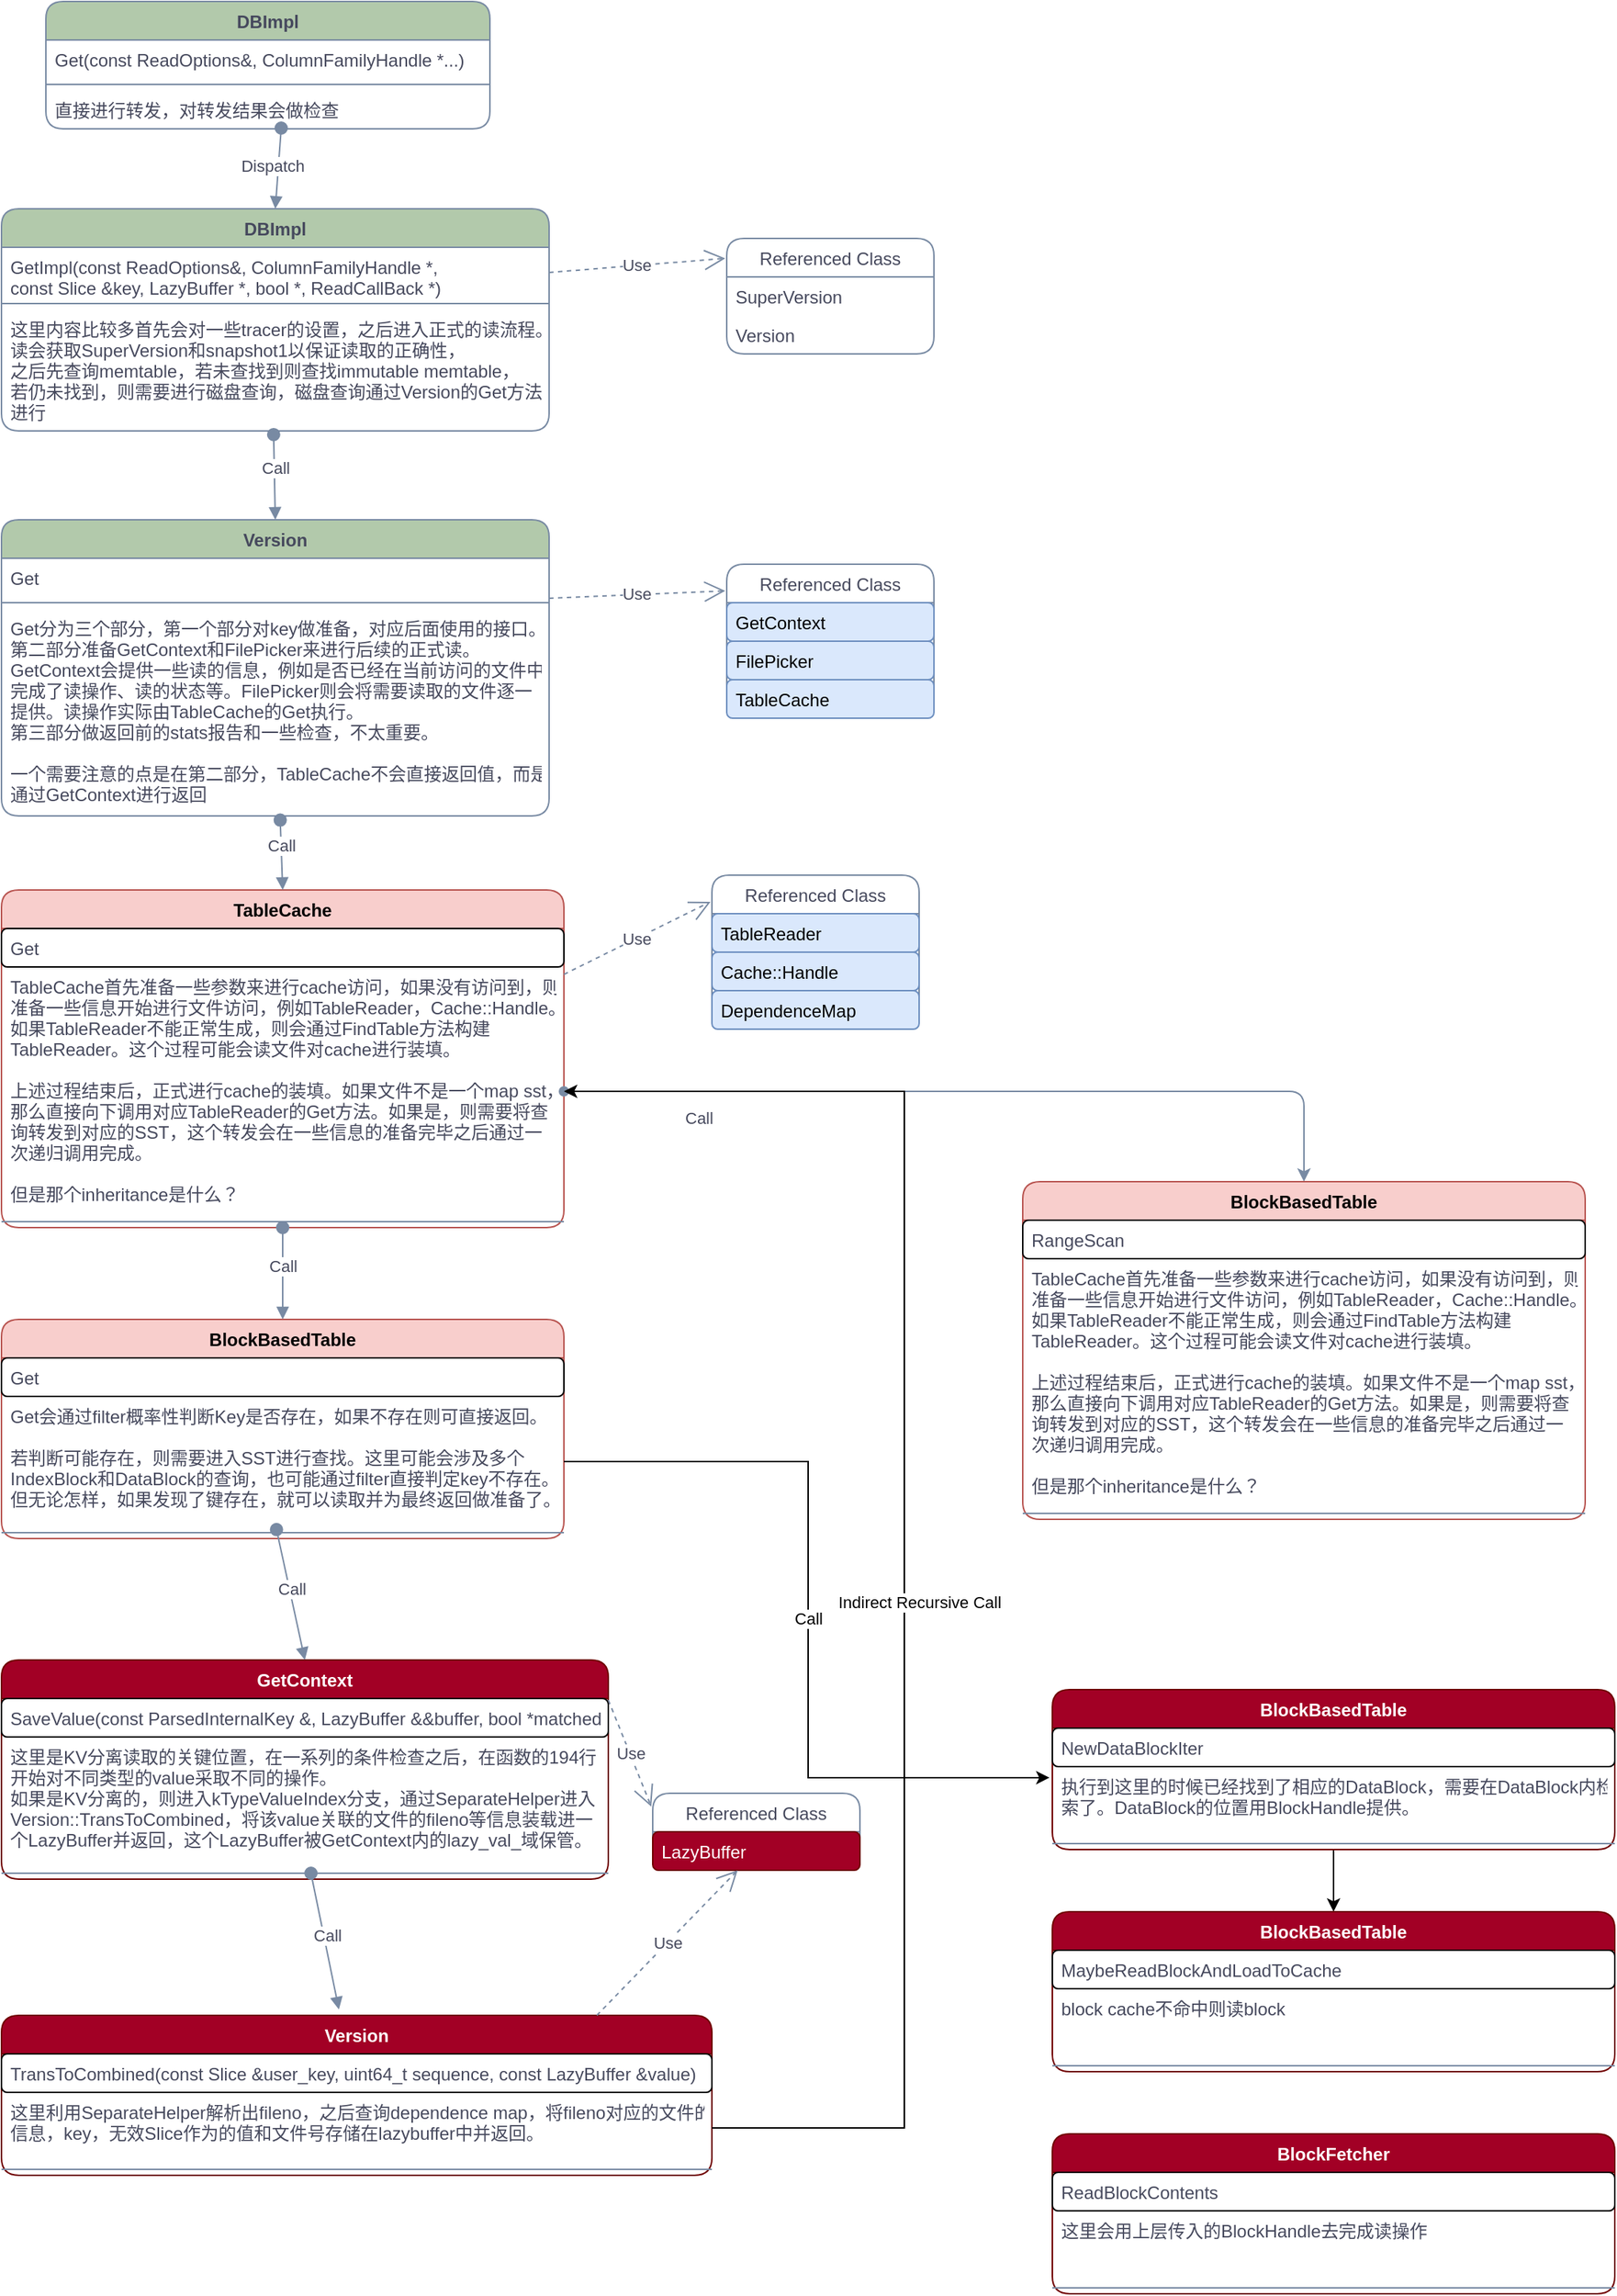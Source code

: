 <mxfile version="20.2.4" type="github" pages="2">
  <diagram id="C5RBs43oDa-KdzZeNtuy" name="Page-1">
    <mxGraphModel dx="1577" dy="1023" grid="1" gridSize="10" guides="1" tooltips="1" connect="1" arrows="1" fold="1" page="1" pageScale="1" pageWidth="1169" pageHeight="1654" math="0" shadow="0">
      <root>
        <mxCell id="WIyWlLk6GJQsqaUBKTNV-0" />
        <mxCell id="WIyWlLk6GJQsqaUBKTNV-1" parent="WIyWlLk6GJQsqaUBKTNV-0" />
        <mxCell id="Qbf2WHQw0iOhFHIbaigR-1" value="DBImpl" style="swimlane;fontStyle=1;align=center;verticalAlign=top;childLayout=stackLayout;horizontal=1;startSize=26;horizontalStack=0;resizeParent=1;resizeParentMax=0;resizeLast=0;collapsible=1;marginBottom=0;fillColor=#B2C9AB;strokeColor=#788AA3;fontColor=#46495D;rounded=1;" parent="WIyWlLk6GJQsqaUBKTNV-1" vertex="1">
          <mxGeometry x="50" y="30" width="300" height="86" as="geometry" />
        </mxCell>
        <mxCell id="Qbf2WHQw0iOhFHIbaigR-2" value="Get(const ReadOptions&amp;, ColumnFamilyHandle *...)" style="text;strokeColor=none;fillColor=none;align=left;verticalAlign=top;spacingLeft=4;spacingRight=4;overflow=hidden;rotatable=0;points=[[0,0.5],[1,0.5]];portConstraint=eastwest;fontColor=#46495D;rounded=1;" parent="Qbf2WHQw0iOhFHIbaigR-1" vertex="1">
          <mxGeometry y="26" width="300" height="26" as="geometry" />
        </mxCell>
        <mxCell id="Qbf2WHQw0iOhFHIbaigR-3" value="" style="line;strokeWidth=1;fillColor=none;align=left;verticalAlign=middle;spacingTop=-1;spacingLeft=3;spacingRight=3;rotatable=0;labelPosition=right;points=[];portConstraint=eastwest;strokeColor=#788AA3;fontColor=#46495D;rounded=1;" parent="Qbf2WHQw0iOhFHIbaigR-1" vertex="1">
          <mxGeometry y="52" width="300" height="8" as="geometry" />
        </mxCell>
        <mxCell id="Qbf2WHQw0iOhFHIbaigR-4" value="直接进行转发，对转发结果会做检查" style="text;strokeColor=none;fillColor=none;align=left;verticalAlign=top;spacingLeft=4;spacingRight=4;overflow=hidden;rotatable=0;points=[[0,0.5],[1,0.5]];portConstraint=eastwest;fontColor=#46495D;rounded=1;" parent="Qbf2WHQw0iOhFHIbaigR-1" vertex="1">
          <mxGeometry y="60" width="300" height="26" as="geometry" />
        </mxCell>
        <mxCell id="Qbf2WHQw0iOhFHIbaigR-5" value="DBImpl" style="swimlane;fontStyle=1;align=center;verticalAlign=top;childLayout=stackLayout;horizontal=1;startSize=26;horizontalStack=0;resizeParent=1;resizeParentMax=0;resizeLast=0;collapsible=1;marginBottom=0;fillColor=#B2C9AB;strokeColor=#788AA3;fontColor=#46495D;rounded=1;" parent="WIyWlLk6GJQsqaUBKTNV-1" vertex="1">
          <mxGeometry x="20" y="170" width="370" height="150" as="geometry" />
        </mxCell>
        <mxCell id="Qbf2WHQw0iOhFHIbaigR-6" value="GetImpl(const ReadOptions&amp;, ColumnFamilyHandle *, &#xa;const Slice &amp;key, LazyBuffer *, bool *, ReadCallBack *) " style="text;strokeColor=none;fillColor=none;align=left;verticalAlign=top;spacingLeft=4;spacingRight=4;overflow=hidden;rotatable=0;points=[[0,0.5],[1,0.5]];portConstraint=eastwest;fontColor=#46495D;rounded=1;" parent="Qbf2WHQw0iOhFHIbaigR-5" vertex="1">
          <mxGeometry y="26" width="370" height="34" as="geometry" />
        </mxCell>
        <mxCell id="Qbf2WHQw0iOhFHIbaigR-7" value="" style="line;strokeWidth=1;fillColor=none;align=left;verticalAlign=middle;spacingTop=-1;spacingLeft=3;spacingRight=3;rotatable=0;labelPosition=right;points=[];portConstraint=eastwest;strokeColor=#788AA3;fontColor=#46495D;rounded=1;" parent="Qbf2WHQw0iOhFHIbaigR-5" vertex="1">
          <mxGeometry y="60" width="370" height="8" as="geometry" />
        </mxCell>
        <mxCell id="Qbf2WHQw0iOhFHIbaigR-8" value="这里内容比较多首先会对一些tracer的设置，之后进入正式的读流程。&#xa;读会获取SuperVersion和snapshot1以保证读取的正确性，&#xa;之后先查询memtable，若未查找到则查找immutable memtable，&#xa;若仍未找到，则需要进行磁盘查询，磁盘查询通过Version的Get方法&#xa;进行" style="text;strokeColor=none;fillColor=none;align=left;verticalAlign=top;spacingLeft=4;spacingRight=4;overflow=hidden;rotatable=0;points=[[0,0.5],[1,0.5]];portConstraint=eastwest;fontColor=#46495D;rounded=1;" parent="Qbf2WHQw0iOhFHIbaigR-5" vertex="1">
          <mxGeometry y="68" width="370" height="82" as="geometry" />
        </mxCell>
        <mxCell id="Qbf2WHQw0iOhFHIbaigR-10" value="Dispatch" style="html=1;verticalAlign=bottom;startArrow=oval;startFill=1;endArrow=block;startSize=8;rounded=1;exitX=0.53;exitY=0.981;exitDx=0;exitDy=0;entryX=0.5;entryY=0;entryDx=0;entryDy=0;exitPerimeter=0;strokeColor=#788AA3;fontColor=#46495D;" parent="WIyWlLk6GJQsqaUBKTNV-1" source="Qbf2WHQw0iOhFHIbaigR-4" target="Qbf2WHQw0iOhFHIbaigR-5" edge="1">
          <mxGeometry x="0.255" y="-3" width="60" relative="1" as="geometry">
            <mxPoint x="360" y="320" as="sourcePoint" />
            <mxPoint x="420" y="320" as="targetPoint" />
            <mxPoint as="offset" />
          </mxGeometry>
        </mxCell>
        <mxCell id="Qbf2WHQw0iOhFHIbaigR-13" value="Version" style="swimlane;fontStyle=1;align=center;verticalAlign=top;childLayout=stackLayout;horizontal=1;startSize=26;horizontalStack=0;resizeParent=1;resizeParentMax=0;resizeLast=0;collapsible=1;marginBottom=0;fillColor=#B2C9AB;strokeColor=#788AA3;fontColor=#46495D;rounded=1;" parent="WIyWlLk6GJQsqaUBKTNV-1" vertex="1">
          <mxGeometry x="20" y="380" width="370" height="200" as="geometry" />
        </mxCell>
        <mxCell id="Qbf2WHQw0iOhFHIbaigR-14" value="Get" style="text;strokeColor=none;fillColor=none;align=left;verticalAlign=top;spacingLeft=4;spacingRight=4;overflow=hidden;rotatable=0;points=[[0,0.5],[1,0.5]];portConstraint=eastwest;fontColor=#46495D;rounded=1;" parent="Qbf2WHQw0iOhFHIbaigR-13" vertex="1">
          <mxGeometry y="26" width="370" height="26" as="geometry" />
        </mxCell>
        <mxCell id="Qbf2WHQw0iOhFHIbaigR-15" value="" style="line;strokeWidth=1;fillColor=none;align=left;verticalAlign=middle;spacingTop=-1;spacingLeft=3;spacingRight=3;rotatable=0;labelPosition=right;points=[];portConstraint=eastwest;strokeColor=#788AA3;fontColor=#46495D;rounded=1;" parent="Qbf2WHQw0iOhFHIbaigR-13" vertex="1">
          <mxGeometry y="52" width="370" height="8" as="geometry" />
        </mxCell>
        <mxCell id="Qbf2WHQw0iOhFHIbaigR-16" value="Get分为三个部分，第一个部分对key做准备，对应后面使用的接口。&#xa;第二部分准备GetContext和FilePicker来进行后续的正式读。&#xa;GetContext会提供一些读的信息，例如是否已经在当前访问的文件中&#xa;完成了读操作、读的状态等。FilePicker则会将需要读取的文件逐一&#xa;提供。读操作实际由TableCache的Get执行。&#xa;第三部分做返回前的stats报告和一些检查，不太重要。&#xa;&#xa;一个需要注意的点是在第二部分，TableCache不会直接返回值，而是&#xa;通过GetContext进行返回&#xa;" style="text;strokeColor=none;fillColor=none;align=left;verticalAlign=top;spacingLeft=4;spacingRight=4;overflow=hidden;rotatable=0;points=[[0,0.5],[1,0.5]];portConstraint=eastwest;fontColor=#46495D;rounded=1;" parent="Qbf2WHQw0iOhFHIbaigR-13" vertex="1">
          <mxGeometry y="60" width="370" height="140" as="geometry" />
        </mxCell>
        <mxCell id="Qbf2WHQw0iOhFHIbaigR-17" value="Referenced Class" style="swimlane;fontStyle=0;childLayout=stackLayout;horizontal=1;startSize=26;fillColor=none;horizontalStack=0;resizeParent=1;resizeParentMax=0;resizeLast=0;collapsible=1;marginBottom=0;strokeColor=#788AA3;fontColor=#46495D;rounded=1;" parent="WIyWlLk6GJQsqaUBKTNV-1" vertex="1">
          <mxGeometry x="510" y="190" width="140" height="78" as="geometry" />
        </mxCell>
        <mxCell id="Qbf2WHQw0iOhFHIbaigR-18" value="SuperVersion" style="text;strokeColor=none;fillColor=none;align=left;verticalAlign=top;spacingLeft=4;spacingRight=4;overflow=hidden;rotatable=0;points=[[0,0.5],[1,0.5]];portConstraint=eastwest;fontColor=#46495D;rounded=1;" parent="Qbf2WHQw0iOhFHIbaigR-17" vertex="1">
          <mxGeometry y="26" width="140" height="26" as="geometry" />
        </mxCell>
        <mxCell id="Qbf2WHQw0iOhFHIbaigR-19" value="Version" style="text;strokeColor=none;fillColor=none;align=left;verticalAlign=top;spacingLeft=4;spacingRight=4;overflow=hidden;rotatable=0;points=[[0,0.5],[1,0.5]];portConstraint=eastwest;fontColor=#46495D;rounded=1;" parent="Qbf2WHQw0iOhFHIbaigR-17" vertex="1">
          <mxGeometry y="52" width="140" height="26" as="geometry" />
        </mxCell>
        <mxCell id="Qbf2WHQw0iOhFHIbaigR-21" value="Use" style="endArrow=open;endSize=12;dashed=1;html=1;rounded=1;exitX=1;exitY=0.5;exitDx=0;exitDy=0;entryX=-0.007;entryY=0.173;entryDx=0;entryDy=0;entryPerimeter=0;strokeColor=#788AA3;fontColor=#46495D;" parent="WIyWlLk6GJQsqaUBKTNV-1" source="Qbf2WHQw0iOhFHIbaigR-6" target="Qbf2WHQw0iOhFHIbaigR-17" edge="1">
          <mxGeometry width="160" relative="1" as="geometry">
            <mxPoint x="310" y="320" as="sourcePoint" />
            <mxPoint x="470" y="320" as="targetPoint" />
          </mxGeometry>
        </mxCell>
        <mxCell id="Qbf2WHQw0iOhFHIbaigR-23" value="Call" style="html=1;verticalAlign=bottom;startArrow=oval;startFill=1;endArrow=block;startSize=8;rounded=1;exitX=0.497;exitY=1.03;exitDx=0;exitDy=0;exitPerimeter=0;entryX=0.5;entryY=0;entryDx=0;entryDy=0;strokeColor=#788AA3;fontColor=#46495D;" parent="WIyWlLk6GJQsqaUBKTNV-1" source="Qbf2WHQw0iOhFHIbaigR-8" target="Qbf2WHQw0iOhFHIbaigR-13" edge="1">
          <mxGeometry x="0.112" width="60" relative="1" as="geometry">
            <mxPoint x="360" y="320" as="sourcePoint" />
            <mxPoint x="420" y="320" as="targetPoint" />
            <mxPoint as="offset" />
          </mxGeometry>
        </mxCell>
        <mxCell id="Qbf2WHQw0iOhFHIbaigR-24" value="Referenced Class" style="swimlane;fontStyle=0;childLayout=stackLayout;horizontal=1;startSize=26;fillColor=none;horizontalStack=0;resizeParent=1;resizeParentMax=0;resizeLast=0;collapsible=1;marginBottom=0;strokeColor=#788AA3;fontColor=#46495D;rounded=1;" parent="WIyWlLk6GJQsqaUBKTNV-1" vertex="1">
          <mxGeometry x="510" y="410" width="140" height="104" as="geometry">
            <mxRectangle x="510" y="410" width="140" height="30" as="alternateBounds" />
          </mxGeometry>
        </mxCell>
        <mxCell id="Qbf2WHQw0iOhFHIbaigR-25" value="GetContext" style="text;strokeColor=#6c8ebf;fillColor=#dae8fc;align=left;verticalAlign=top;spacingLeft=4;spacingRight=4;overflow=hidden;rotatable=0;points=[[0,0.5],[1,0.5]];portConstraint=eastwest;rounded=1;labelBackgroundColor=none;" parent="Qbf2WHQw0iOhFHIbaigR-24" vertex="1">
          <mxGeometry y="26" width="140" height="26" as="geometry" />
        </mxCell>
        <mxCell id="Qbf2WHQw0iOhFHIbaigR-26" value="FilePicker&#xa;" style="text;strokeColor=#6c8ebf;fillColor=#dae8fc;align=left;verticalAlign=top;spacingLeft=4;spacingRight=4;overflow=hidden;rotatable=0;points=[[0,0.5],[1,0.5]];portConstraint=eastwest;rounded=1;" parent="Qbf2WHQw0iOhFHIbaigR-24" vertex="1">
          <mxGeometry y="52" width="140" height="26" as="geometry" />
        </mxCell>
        <mxCell id="Qbf2WHQw0iOhFHIbaigR-30" value="TableCache" style="text;strokeColor=#6c8ebf;fillColor=#dae8fc;align=left;verticalAlign=top;spacingLeft=4;spacingRight=4;overflow=hidden;rotatable=0;points=[[0,0.5],[1,0.5]];portConstraint=eastwest;rounded=1;" parent="Qbf2WHQw0iOhFHIbaigR-24" vertex="1">
          <mxGeometry y="78" width="140" height="26" as="geometry" />
        </mxCell>
        <mxCell id="Qbf2WHQw0iOhFHIbaigR-27" value="Use" style="endArrow=open;endSize=12;dashed=1;html=1;rounded=1;exitX=1;exitY=0.5;exitDx=0;exitDy=0;entryX=-0.007;entryY=0.173;entryDx=0;entryDy=0;entryPerimeter=0;strokeColor=#788AA3;fontColor=#46495D;" parent="WIyWlLk6GJQsqaUBKTNV-1" target="Qbf2WHQw0iOhFHIbaigR-24" edge="1">
          <mxGeometry width="160" relative="1" as="geometry">
            <mxPoint x="390" y="433" as="sourcePoint" />
            <mxPoint x="470" y="540" as="targetPoint" />
          </mxGeometry>
        </mxCell>
        <mxCell id="Qbf2WHQw0iOhFHIbaigR-31" value="TableCache" style="swimlane;fontStyle=1;align=center;verticalAlign=top;childLayout=stackLayout;horizontal=1;startSize=26;horizontalStack=0;resizeParent=1;resizeParentMax=0;resizeLast=0;collapsible=1;marginBottom=0;fillColor=#f8cecc;strokeColor=#b85450;rounded=1;" parent="WIyWlLk6GJQsqaUBKTNV-1" vertex="1">
          <mxGeometry x="20" y="630" width="380" height="228" as="geometry" />
        </mxCell>
        <mxCell id="Qbf2WHQw0iOhFHIbaigR-32" value="Get" style="text;strokeColor=default;fillColor=none;align=left;verticalAlign=top;spacingLeft=4;spacingRight=4;overflow=hidden;rotatable=0;points=[[0,0.5],[1,0.5]];portConstraint=eastwest;fontColor=#46495D;rounded=1;" parent="Qbf2WHQw0iOhFHIbaigR-31" vertex="1">
          <mxGeometry y="26" width="380" height="26" as="geometry" />
        </mxCell>
        <mxCell id="Qbf2WHQw0iOhFHIbaigR-43" value="TableCache首先准备一些参数来进行cache访问，如果没有访问到，则&#xa;准备一些信息开始进行文件访问，例如TableReader，Cache::Handle。&#xa;如果TableReader不能正常生成，则会通过FindTable方法构建&#xa;TableReader。这个过程可能会读文件对cache进行装填。&#xa;&#xa;上述过程结束后，正式进行cache的装填。如果文件不是一个map sst，&#xa;那么直接向下调用对应TableReader的Get方法。如果是，则需要将查&#xa;询转发到对应的SST，这个转发会在一些信息的准备完毕之后通过一&#xa;次递归调用完成。&#xa;&#xa;但是那个inheritance是什么？" style="text;strokeColor=none;fillColor=none;align=left;verticalAlign=top;spacingLeft=4;spacingRight=4;overflow=hidden;rotatable=0;points=[[0,0.5],[1,0.5]];portConstraint=eastwest;fontColor=#46495D;rounded=1;" parent="Qbf2WHQw0iOhFHIbaigR-31" vertex="1">
          <mxGeometry y="52" width="380" height="168" as="geometry" />
        </mxCell>
        <mxCell id="Qbf2WHQw0iOhFHIbaigR-33" value="" style="line;strokeWidth=1;fillColor=none;align=left;verticalAlign=middle;spacingTop=-1;spacingLeft=3;spacingRight=3;rotatable=0;labelPosition=right;points=[];portConstraint=eastwest;strokeColor=#788AA3;fontColor=#46495D;rounded=1;" parent="Qbf2WHQw0iOhFHIbaigR-31" vertex="1">
          <mxGeometry y="220" width="380" height="8" as="geometry" />
        </mxCell>
        <mxCell id="Qbf2WHQw0iOhFHIbaigR-35" value="Call" style="html=1;verticalAlign=bottom;startArrow=oval;startFill=1;endArrow=block;startSize=8;rounded=1;exitX=0.509;exitY=1.02;exitDx=0;exitDy=0;exitPerimeter=0;entryX=0.5;entryY=0;entryDx=0;entryDy=0;strokeColor=#788AA3;fontColor=#46495D;" parent="WIyWlLk6GJQsqaUBKTNV-1" source="Qbf2WHQw0iOhFHIbaigR-16" target="Qbf2WHQw0iOhFHIbaigR-31" edge="1">
          <mxGeometry x="0.112" width="60" relative="1" as="geometry">
            <mxPoint x="213.89" y="332.46" as="sourcePoint" />
            <mxPoint x="215" y="400" as="targetPoint" />
            <mxPoint as="offset" />
          </mxGeometry>
        </mxCell>
        <mxCell id="Qbf2WHQw0iOhFHIbaigR-37" value="Referenced Class" style="swimlane;fontStyle=0;childLayout=stackLayout;horizontal=1;startSize=26;fillColor=none;horizontalStack=0;resizeParent=1;resizeParentMax=0;resizeLast=0;collapsible=1;marginBottom=0;strokeColor=#788AA3;fontColor=#46495D;rounded=1;" parent="WIyWlLk6GJQsqaUBKTNV-1" vertex="1">
          <mxGeometry x="500" y="620" width="140" height="104" as="geometry">
            <mxRectangle x="510" y="410" width="140" height="30" as="alternateBounds" />
          </mxGeometry>
        </mxCell>
        <mxCell id="Qbf2WHQw0iOhFHIbaigR-38" value="TableReader" style="text;strokeColor=#6c8ebf;fillColor=#dae8fc;align=left;verticalAlign=top;spacingLeft=4;spacingRight=4;overflow=hidden;rotatable=0;points=[[0,0.5],[1,0.5]];portConstraint=eastwest;rounded=1;labelBackgroundColor=none;" parent="Qbf2WHQw0iOhFHIbaigR-37" vertex="1">
          <mxGeometry y="26" width="140" height="26" as="geometry" />
        </mxCell>
        <mxCell id="Qbf2WHQw0iOhFHIbaigR-39" value="Cache::Handle" style="text;strokeColor=#6c8ebf;fillColor=#dae8fc;align=left;verticalAlign=top;spacingLeft=4;spacingRight=4;overflow=hidden;rotatable=0;points=[[0,0.5],[1,0.5]];portConstraint=eastwest;rounded=1;" parent="Qbf2WHQw0iOhFHIbaigR-37" vertex="1">
          <mxGeometry y="52" width="140" height="26" as="geometry" />
        </mxCell>
        <mxCell id="Qbf2WHQw0iOhFHIbaigR-40" value="DependenceMap" style="text;strokeColor=#6c8ebf;fillColor=#dae8fc;align=left;verticalAlign=top;spacingLeft=4;spacingRight=4;overflow=hidden;rotatable=0;points=[[0,0.5],[1,0.5]];portConstraint=eastwest;rounded=1;" parent="Qbf2WHQw0iOhFHIbaigR-37" vertex="1">
          <mxGeometry y="78" width="140" height="26" as="geometry" />
        </mxCell>
        <mxCell id="Qbf2WHQw0iOhFHIbaigR-41" value="Use" style="endArrow=open;endSize=12;dashed=1;html=1;rounded=1;exitX=1;exitY=0.25;exitDx=0;exitDy=0;entryX=-0.007;entryY=0.173;entryDx=0;entryDy=0;entryPerimeter=0;strokeColor=#788AA3;fontColor=#46495D;" parent="WIyWlLk6GJQsqaUBKTNV-1" source="Qbf2WHQw0iOhFHIbaigR-31" target="Qbf2WHQw0iOhFHIbaigR-37" edge="1">
          <mxGeometry width="160" relative="1" as="geometry">
            <mxPoint x="380" y="643" as="sourcePoint" />
            <mxPoint x="460" y="750" as="targetPoint" />
          </mxGeometry>
        </mxCell>
        <mxCell id="Qbf2WHQw0iOhFHIbaigR-48" value="Call" style="html=1;verticalAlign=bottom;startArrow=oval;startFill=1;endArrow=block;startSize=8;rounded=1;entryX=0.5;entryY=0;entryDx=0;entryDy=0;strokeColor=#788AA3;fontColor=#46495D;exitX=0.5;exitY=1;exitDx=0;exitDy=0;" parent="WIyWlLk6GJQsqaUBKTNV-1" source="Qbf2WHQw0iOhFHIbaigR-31" edge="1">
          <mxGeometry x="0.112" width="60" relative="1" as="geometry">
            <mxPoint x="230" y="850" as="sourcePoint" />
            <mxPoint x="210" y="920" as="targetPoint" />
            <mxPoint as="offset" />
          </mxGeometry>
        </mxCell>
        <mxCell id="Qbf2WHQw0iOhFHIbaigR-56" style="edgeStyle=orthogonalEdgeStyle;rounded=1;orthogonalLoop=1;jettySize=auto;html=1;entryX=0.5;entryY=0;entryDx=0;entryDy=0;fontColor=#46495D;strokeColor=#788AA3;fillColor=#B2C9AB;startArrow=oval;startFill=1;" parent="WIyWlLk6GJQsqaUBKTNV-1" source="Qbf2WHQw0iOhFHIbaigR-43" target="Qbf2WHQw0iOhFHIbaigR-64" edge="1">
          <mxGeometry relative="1" as="geometry">
            <mxPoint x="620" y="920" as="targetPoint" />
          </mxGeometry>
        </mxCell>
        <mxCell id="Qbf2WHQw0iOhFHIbaigR-57" value="&lt;meta charset=&quot;utf-8&quot;&gt;&lt;span style=&quot;color: rgb(70, 73, 93); font-family: Helvetica; font-size: 11px; font-style: normal; font-variant-ligatures: normal; font-variant-caps: normal; font-weight: 400; letter-spacing: normal; orphans: 2; text-align: center; text-indent: 0px; text-transform: none; widows: 2; word-spacing: 0px; -webkit-text-stroke-width: 0px; background-color: rgb(255, 255, 255); text-decoration-thickness: initial; text-decoration-style: initial; text-decoration-color: initial; float: none; display: inline !important;&quot;&gt;Call&lt;/span&gt;" style="text;whiteSpace=wrap;html=1;fontColor=#46495D;" parent="WIyWlLk6GJQsqaUBKTNV-1" vertex="1">
          <mxGeometry x="480" y="770" width="30" height="40" as="geometry" />
        </mxCell>
        <mxCell id="Qbf2WHQw0iOhFHIbaigR-60" value="BlockBasedTable" style="swimlane;fontStyle=1;align=center;verticalAlign=top;childLayout=stackLayout;horizontal=1;startSize=26;horizontalStack=0;resizeParent=1;resizeParentMax=0;resizeLast=0;collapsible=1;marginBottom=0;fillColor=#f8cecc;strokeColor=#b85450;rounded=1;" parent="WIyWlLk6GJQsqaUBKTNV-1" vertex="1">
          <mxGeometry x="20" y="920" width="380" height="148" as="geometry" />
        </mxCell>
        <mxCell id="Qbf2WHQw0iOhFHIbaigR-61" value="Get" style="text;strokeColor=default;fillColor=none;align=left;verticalAlign=top;spacingLeft=4;spacingRight=4;overflow=hidden;rotatable=0;points=[[0,0.5],[1,0.5]];portConstraint=eastwest;fontColor=#46495D;rounded=1;" parent="Qbf2WHQw0iOhFHIbaigR-60" vertex="1">
          <mxGeometry y="26" width="380" height="26" as="geometry" />
        </mxCell>
        <mxCell id="Qbf2WHQw0iOhFHIbaigR-62" value="Get会通过filter概率性判断Key是否存在，如果不存在则可直接返回。&#xa;&#xa;若判断可能存在，则需要进入SST进行查找。这里可能会涉及多个&#xa;IndexBlock和DataBlock的查询，也可能通过filter直接判定key不存在。&#xa;但无论怎样，如果发现了键存在，就可以读取并为最终返回做准备了。" style="text;strokeColor=none;fillColor=none;align=left;verticalAlign=top;spacingLeft=4;spacingRight=4;overflow=hidden;rotatable=0;points=[[0,0.5],[1,0.5]];portConstraint=eastwest;fontColor=#46495D;rounded=1;" parent="Qbf2WHQw0iOhFHIbaigR-60" vertex="1">
          <mxGeometry y="52" width="380" height="88" as="geometry" />
        </mxCell>
        <mxCell id="Qbf2WHQw0iOhFHIbaigR-63" value="" style="line;strokeWidth=1;fillColor=none;align=left;verticalAlign=middle;spacingTop=-1;spacingLeft=3;spacingRight=3;rotatable=0;labelPosition=right;points=[];portConstraint=eastwest;strokeColor=#788AA3;fontColor=#46495D;rounded=1;" parent="Qbf2WHQw0iOhFHIbaigR-60" vertex="1">
          <mxGeometry y="140" width="380" height="8" as="geometry" />
        </mxCell>
        <mxCell id="Qbf2WHQw0iOhFHIbaigR-64" value="BlockBasedTable" style="swimlane;fontStyle=1;align=center;verticalAlign=top;childLayout=stackLayout;horizontal=1;startSize=26;horizontalStack=0;resizeParent=1;resizeParentMax=0;resizeLast=0;collapsible=1;marginBottom=0;fillColor=#f8cecc;strokeColor=#b85450;rounded=1;" parent="WIyWlLk6GJQsqaUBKTNV-1" vertex="1">
          <mxGeometry x="710" y="827" width="380" height="228" as="geometry" />
        </mxCell>
        <mxCell id="Qbf2WHQw0iOhFHIbaigR-65" value="RangeScan" style="text;strokeColor=default;fillColor=none;align=left;verticalAlign=top;spacingLeft=4;spacingRight=4;overflow=hidden;rotatable=0;points=[[0,0.5],[1,0.5]];portConstraint=eastwest;fontColor=#46495D;rounded=1;" parent="Qbf2WHQw0iOhFHIbaigR-64" vertex="1">
          <mxGeometry y="26" width="380" height="26" as="geometry" />
        </mxCell>
        <mxCell id="Qbf2WHQw0iOhFHIbaigR-66" value="TableCache首先准备一些参数来进行cache访问，如果没有访问到，则&#xa;准备一些信息开始进行文件访问，例如TableReader，Cache::Handle。&#xa;如果TableReader不能正常生成，则会通过FindTable方法构建&#xa;TableReader。这个过程可能会读文件对cache进行装填。&#xa;&#xa;上述过程结束后，正式进行cache的装填。如果文件不是一个map sst，&#xa;那么直接向下调用对应TableReader的Get方法。如果是，则需要将查&#xa;询转发到对应的SST，这个转发会在一些信息的准备完毕之后通过一&#xa;次递归调用完成。&#xa;&#xa;但是那个inheritance是什么？" style="text;strokeColor=none;fillColor=none;align=left;verticalAlign=top;spacingLeft=4;spacingRight=4;overflow=hidden;rotatable=0;points=[[0,0.5],[1,0.5]];portConstraint=eastwest;fontColor=#46495D;rounded=1;" parent="Qbf2WHQw0iOhFHIbaigR-64" vertex="1">
          <mxGeometry y="52" width="380" height="168" as="geometry" />
        </mxCell>
        <mxCell id="Qbf2WHQw0iOhFHIbaigR-67" value="" style="line;strokeWidth=1;fillColor=none;align=left;verticalAlign=middle;spacingTop=-1;spacingLeft=3;spacingRight=3;rotatable=0;labelPosition=right;points=[];portConstraint=eastwest;strokeColor=#788AA3;fontColor=#46495D;rounded=1;" parent="Qbf2WHQw0iOhFHIbaigR-64" vertex="1">
          <mxGeometry y="220" width="380" height="8" as="geometry" />
        </mxCell>
        <mxCell id="Qbf2WHQw0iOhFHIbaigR-68" value="GetContext" style="swimlane;fontStyle=1;align=center;verticalAlign=top;childLayout=stackLayout;horizontal=1;startSize=26;horizontalStack=0;resizeParent=1;resizeParentMax=0;resizeLast=0;collapsible=1;marginBottom=0;fillColor=#a20025;strokeColor=#6F0000;rounded=1;fontColor=#ffffff;" parent="WIyWlLk6GJQsqaUBKTNV-1" vertex="1">
          <mxGeometry x="20" y="1150" width="410" height="148" as="geometry" />
        </mxCell>
        <mxCell id="Qbf2WHQw0iOhFHIbaigR-69" value="SaveValue(const ParsedInternalKey &amp;, LazyBuffer &amp;&amp;buffer, bool *matched)" style="text;strokeColor=default;fillColor=none;align=left;verticalAlign=top;spacingLeft=4;spacingRight=4;overflow=hidden;rotatable=0;points=[[0,0.5],[1,0.5]];portConstraint=eastwest;fontColor=#46495D;rounded=1;" parent="Qbf2WHQw0iOhFHIbaigR-68" vertex="1">
          <mxGeometry y="26" width="410" height="26" as="geometry" />
        </mxCell>
        <mxCell id="Qbf2WHQw0iOhFHIbaigR-70" value="这里是KV分离读取的关键位置，在一系列的条件检查之后，在函数的194行&#xa;开始对不同类型的value采取不同的操作。&#xa;如果是KV分离的，则进入kTypeValueIndex分支，通过SeparateHelper进入&#xa;Version::TransToCombined，将该value关联的文件的fileno等信息装载进一&#xa;个LazyBuffer并返回，这个LazyBuffer被GetContext内的lazy_val_域保管。" style="text;strokeColor=none;fillColor=none;align=left;verticalAlign=top;spacingLeft=4;spacingRight=4;overflow=hidden;rotatable=0;points=[[0,0.5],[1,0.5]];portConstraint=eastwest;fontColor=#46495D;rounded=1;" parent="Qbf2WHQw0iOhFHIbaigR-68" vertex="1">
          <mxGeometry y="52" width="410" height="88" as="geometry" />
        </mxCell>
        <mxCell id="Qbf2WHQw0iOhFHIbaigR-71" value="" style="line;strokeWidth=1;fillColor=none;align=left;verticalAlign=middle;spacingTop=-1;spacingLeft=3;spacingRight=3;rotatable=0;labelPosition=right;points=[];portConstraint=eastwest;strokeColor=#788AA3;fontColor=#46495D;rounded=1;" parent="Qbf2WHQw0iOhFHIbaigR-68" vertex="1">
          <mxGeometry y="140" width="410" height="8" as="geometry" />
        </mxCell>
        <mxCell id="Qbf2WHQw0iOhFHIbaigR-72" value="Call" style="html=1;verticalAlign=bottom;startArrow=oval;startFill=1;endArrow=block;startSize=8;rounded=1;entryX=0.5;entryY=0;entryDx=0;entryDy=0;strokeColor=#788AA3;fontColor=#46495D;exitX=0.489;exitY=0.24;exitDx=0;exitDy=0;exitPerimeter=0;" parent="WIyWlLk6GJQsqaUBKTNV-1" source="Qbf2WHQw0iOhFHIbaigR-63" target="Qbf2WHQw0iOhFHIbaigR-68" edge="1">
          <mxGeometry x="0.112" width="60" relative="1" as="geometry">
            <mxPoint x="220" y="868" as="sourcePoint" />
            <mxPoint x="220" y="930" as="targetPoint" />
            <mxPoint as="offset" />
          </mxGeometry>
        </mxCell>
        <mxCell id="Qbf2WHQw0iOhFHIbaigR-78" value="Referenced Class" style="swimlane;fontStyle=0;childLayout=stackLayout;horizontal=1;startSize=26;fillColor=none;horizontalStack=0;resizeParent=1;resizeParentMax=0;resizeLast=0;collapsible=1;marginBottom=0;strokeColor=#788AA3;fontColor=#46495D;rounded=1;" parent="WIyWlLk6GJQsqaUBKTNV-1" vertex="1">
          <mxGeometry x="460" y="1240" width="140" height="52" as="geometry">
            <mxRectangle x="510" y="410" width="140" height="30" as="alternateBounds" />
          </mxGeometry>
        </mxCell>
        <mxCell id="Qbf2WHQw0iOhFHIbaigR-79" value="LazyBuffer" style="text;strokeColor=#6F0000;fillColor=#a20025;align=left;verticalAlign=top;spacingLeft=4;spacingRight=4;overflow=hidden;rotatable=0;points=[[0,0.5],[1,0.5]];portConstraint=eastwest;rounded=1;labelBackgroundColor=none;fontColor=#ffffff;" parent="Qbf2WHQw0iOhFHIbaigR-78" vertex="1">
          <mxGeometry y="26" width="140" height="26" as="geometry" />
        </mxCell>
        <mxCell id="Qbf2WHQw0iOhFHIbaigR-82" value="Use" style="endArrow=open;endSize=12;dashed=1;html=1;rounded=1;exitX=1;exitY=0.25;exitDx=0;exitDy=0;entryX=-0.007;entryY=0.173;entryDx=0;entryDy=0;entryPerimeter=0;strokeColor=#788AA3;fontColor=#46495D;" parent="WIyWlLk6GJQsqaUBKTNV-1" target="Qbf2WHQw0iOhFHIbaigR-78" edge="1">
          <mxGeometry width="160" relative="1" as="geometry">
            <mxPoint x="430" y="1177.0" as="sourcePoint" />
            <mxPoint x="490" y="1240" as="targetPoint" />
          </mxGeometry>
        </mxCell>
        <mxCell id="Ulyw2CnoF-tHrXGGG-Es-0" value="Version" style="swimlane;fontStyle=1;align=center;verticalAlign=top;childLayout=stackLayout;horizontal=1;startSize=26;horizontalStack=0;resizeParent=1;resizeParentMax=0;resizeLast=0;collapsible=1;marginBottom=0;fillColor=#a20025;strokeColor=#6F0000;rounded=1;fontColor=#ffffff;" parent="WIyWlLk6GJQsqaUBKTNV-1" vertex="1">
          <mxGeometry x="20" y="1390" width="480" height="108" as="geometry" />
        </mxCell>
        <mxCell id="Ulyw2CnoF-tHrXGGG-Es-1" value="TransToCombined(const Slice &amp;user_key, uint64_t sequence, const LazyBuffer &amp;value)" style="text;strokeColor=default;fillColor=none;align=left;verticalAlign=top;spacingLeft=4;spacingRight=4;overflow=hidden;rotatable=0;points=[[0,0.5],[1,0.5]];portConstraint=eastwest;fontColor=#46495D;rounded=1;" parent="Ulyw2CnoF-tHrXGGG-Es-0" vertex="1">
          <mxGeometry y="26" width="480" height="26" as="geometry" />
        </mxCell>
        <mxCell id="Ulyw2CnoF-tHrXGGG-Es-2" value="这里利用SeparateHelper解析出fileno，之后查询dependence map，将fileno对应的文件的&#xa;信息，key，无效Slice作为的值和文件号存储在lazybuffer中并返回。" style="text;strokeColor=none;fillColor=none;align=left;verticalAlign=top;spacingLeft=4;spacingRight=4;overflow=hidden;rotatable=0;points=[[0,0.5],[1,0.5]];portConstraint=eastwest;fontColor=#46495D;rounded=1;" parent="Ulyw2CnoF-tHrXGGG-Es-0" vertex="1">
          <mxGeometry y="52" width="480" height="48" as="geometry" />
        </mxCell>
        <mxCell id="Ulyw2CnoF-tHrXGGG-Es-3" value="" style="line;strokeWidth=1;fillColor=none;align=left;verticalAlign=middle;spacingTop=-1;spacingLeft=3;spacingRight=3;rotatable=0;labelPosition=right;points=[];portConstraint=eastwest;strokeColor=#788AA3;fontColor=#46495D;rounded=1;" parent="Ulyw2CnoF-tHrXGGG-Es-0" vertex="1">
          <mxGeometry y="100" width="480" height="8" as="geometry" />
        </mxCell>
        <mxCell id="Ulyw2CnoF-tHrXGGG-Es-4" value="Use" style="endArrow=open;endSize=12;dashed=1;html=1;rounded=1;exitX=0.838;exitY=0;exitDx=0;exitDy=0;strokeColor=#788AA3;fontColor=#46495D;exitPerimeter=0;" parent="WIyWlLk6GJQsqaUBKTNV-1" source="Ulyw2CnoF-tHrXGGG-Es-0" target="Qbf2WHQw0iOhFHIbaigR-79" edge="1">
          <mxGeometry width="160" relative="1" as="geometry">
            <mxPoint x="440" y="1187.0" as="sourcePoint" />
            <mxPoint x="509.02" y="1148.996" as="targetPoint" />
          </mxGeometry>
        </mxCell>
        <mxCell id="Ulyw2CnoF-tHrXGGG-Es-5" value="Call" style="html=1;verticalAlign=bottom;startArrow=oval;startFill=1;endArrow=block;startSize=8;rounded=1;entryX=0.475;entryY=-0.037;entryDx=0;entryDy=0;strokeColor=#788AA3;fontColor=#46495D;exitX=0.51;exitY=0.5;exitDx=0;exitDy=0;exitPerimeter=0;entryPerimeter=0;" parent="WIyWlLk6GJQsqaUBKTNV-1" source="Qbf2WHQw0iOhFHIbaigR-71" target="Ulyw2CnoF-tHrXGGG-Es-0" edge="1">
          <mxGeometry x="0.112" width="60" relative="1" as="geometry">
            <mxPoint x="215.82" y="1071.92" as="sourcePoint" />
            <mxPoint x="235" y="1160" as="targetPoint" />
            <mxPoint as="offset" />
          </mxGeometry>
        </mxCell>
        <mxCell id="G9MkarZCaZgqYIB9QYQQ-4" value="Indirect Recursive Call" style="edgeStyle=orthogonalEdgeStyle;rounded=0;orthogonalLoop=1;jettySize=auto;html=1;exitX=1;exitY=0.5;exitDx=0;exitDy=0;entryX=1;entryY=0.5;entryDx=0;entryDy=0;" edge="1" parent="WIyWlLk6GJQsqaUBKTNV-1" source="Ulyw2CnoF-tHrXGGG-Es-2" target="Qbf2WHQw0iOhFHIbaigR-43">
          <mxGeometry x="-0.083" y="-10" relative="1" as="geometry">
            <Array as="points">
              <mxPoint x="630" y="1466" />
              <mxPoint x="630" y="766" />
            </Array>
            <mxPoint y="1" as="offset" />
          </mxGeometry>
        </mxCell>
        <mxCell id="G9MkarZCaZgqYIB9QYQQ-16" style="edgeStyle=orthogonalEdgeStyle;rounded=0;orthogonalLoop=1;jettySize=auto;html=1;exitX=0.5;exitY=1;exitDx=0;exitDy=0;entryX=0.5;entryY=0;entryDx=0;entryDy=0;" edge="1" parent="WIyWlLk6GJQsqaUBKTNV-1" source="G9MkarZCaZgqYIB9QYQQ-5" target="G9MkarZCaZgqYIB9QYQQ-12">
          <mxGeometry relative="1" as="geometry" />
        </mxCell>
        <mxCell id="G9MkarZCaZgqYIB9QYQQ-5" value="BlockBasedTable" style="swimlane;fontStyle=1;align=center;verticalAlign=top;childLayout=stackLayout;horizontal=1;startSize=26;horizontalStack=0;resizeParent=1;resizeParentMax=0;resizeLast=0;collapsible=1;marginBottom=0;fillColor=#a20025;strokeColor=#6F0000;rounded=1;fontColor=#ffffff;" vertex="1" parent="WIyWlLk6GJQsqaUBKTNV-1">
          <mxGeometry x="730" y="1170" width="380" height="108" as="geometry" />
        </mxCell>
        <mxCell id="G9MkarZCaZgqYIB9QYQQ-6" value="NewDataBlockIter" style="text;strokeColor=default;fillColor=none;align=left;verticalAlign=top;spacingLeft=4;spacingRight=4;overflow=hidden;rotatable=0;points=[[0,0.5],[1,0.5]];portConstraint=eastwest;fontColor=#46495D;rounded=1;" vertex="1" parent="G9MkarZCaZgqYIB9QYQQ-5">
          <mxGeometry y="26" width="380" height="26" as="geometry" />
        </mxCell>
        <mxCell id="G9MkarZCaZgqYIB9QYQQ-7" value="执行到这里的时候已经找到了相应的DataBlock，需要在DataBlock内检&#xa;索了。DataBlock的位置用BlockHandle提供。" style="text;strokeColor=none;fillColor=none;align=left;verticalAlign=top;spacingLeft=4;spacingRight=4;overflow=hidden;rotatable=0;points=[[0,0.5],[1,0.5]];portConstraint=eastwest;fontColor=#46495D;rounded=1;" vertex="1" parent="G9MkarZCaZgqYIB9QYQQ-5">
          <mxGeometry y="52" width="380" height="48" as="geometry" />
        </mxCell>
        <mxCell id="G9MkarZCaZgqYIB9QYQQ-8" value="" style="line;strokeWidth=1;fillColor=none;align=left;verticalAlign=middle;spacingTop=-1;spacingLeft=3;spacingRight=3;rotatable=0;labelPosition=right;points=[];portConstraint=eastwest;strokeColor=#788AA3;fontColor=#46495D;rounded=1;" vertex="1" parent="G9MkarZCaZgqYIB9QYQQ-5">
          <mxGeometry y="100" width="380" height="8" as="geometry" />
        </mxCell>
        <mxCell id="G9MkarZCaZgqYIB9QYQQ-10" value="Call" style="edgeStyle=orthogonalEdgeStyle;rounded=0;orthogonalLoop=1;jettySize=auto;html=1;exitX=1;exitY=0.5;exitDx=0;exitDy=0;entryX=-0.005;entryY=0.156;entryDx=0;entryDy=0;entryPerimeter=0;" edge="1" parent="WIyWlLk6GJQsqaUBKTNV-1" source="Qbf2WHQw0iOhFHIbaigR-62" target="G9MkarZCaZgqYIB9QYQQ-7">
          <mxGeometry relative="1" as="geometry" />
        </mxCell>
        <mxCell id="G9MkarZCaZgqYIB9QYQQ-12" value="BlockBasedTable" style="swimlane;fontStyle=1;align=center;verticalAlign=top;childLayout=stackLayout;horizontal=1;startSize=26;horizontalStack=0;resizeParent=1;resizeParentMax=0;resizeLast=0;collapsible=1;marginBottom=0;fillColor=#a20025;strokeColor=#6F0000;rounded=1;fontColor=#ffffff;" vertex="1" parent="WIyWlLk6GJQsqaUBKTNV-1">
          <mxGeometry x="730" y="1320" width="380" height="108" as="geometry" />
        </mxCell>
        <mxCell id="G9MkarZCaZgqYIB9QYQQ-13" value="MaybeReadBlockAndLoadToCache" style="text;strokeColor=default;fillColor=none;align=left;verticalAlign=top;spacingLeft=4;spacingRight=4;overflow=hidden;rotatable=0;points=[[0,0.5],[1,0.5]];portConstraint=eastwest;fontColor=#46495D;rounded=1;" vertex="1" parent="G9MkarZCaZgqYIB9QYQQ-12">
          <mxGeometry y="26" width="380" height="26" as="geometry" />
        </mxCell>
        <mxCell id="G9MkarZCaZgqYIB9QYQQ-14" value="block cache不命中则读block" style="text;strokeColor=none;fillColor=none;align=left;verticalAlign=top;spacingLeft=4;spacingRight=4;overflow=hidden;rotatable=0;points=[[0,0.5],[1,0.5]];portConstraint=eastwest;fontColor=#46495D;rounded=1;" vertex="1" parent="G9MkarZCaZgqYIB9QYQQ-12">
          <mxGeometry y="52" width="380" height="48" as="geometry" />
        </mxCell>
        <mxCell id="G9MkarZCaZgqYIB9QYQQ-15" value="" style="line;strokeWidth=1;fillColor=none;align=left;verticalAlign=middle;spacingTop=-1;spacingLeft=3;spacingRight=3;rotatable=0;labelPosition=right;points=[];portConstraint=eastwest;strokeColor=#788AA3;fontColor=#46495D;rounded=1;" vertex="1" parent="G9MkarZCaZgqYIB9QYQQ-12">
          <mxGeometry y="100" width="380" height="8" as="geometry" />
        </mxCell>
        <mxCell id="G9MkarZCaZgqYIB9QYQQ-17" value="BlockFetcher" style="swimlane;fontStyle=1;align=center;verticalAlign=top;childLayout=stackLayout;horizontal=1;startSize=26;horizontalStack=0;resizeParent=1;resizeParentMax=0;resizeLast=0;collapsible=1;marginBottom=0;fillColor=#a20025;strokeColor=#6F0000;rounded=1;fontColor=#ffffff;" vertex="1" parent="WIyWlLk6GJQsqaUBKTNV-1">
          <mxGeometry x="730" y="1470" width="380" height="108" as="geometry" />
        </mxCell>
        <mxCell id="G9MkarZCaZgqYIB9QYQQ-18" value="ReadBlockContents" style="text;strokeColor=default;fillColor=none;align=left;verticalAlign=top;spacingLeft=4;spacingRight=4;overflow=hidden;rotatable=0;points=[[0,0.5],[1,0.5]];portConstraint=eastwest;fontColor=#46495D;rounded=1;" vertex="1" parent="G9MkarZCaZgqYIB9QYQQ-17">
          <mxGeometry y="26" width="380" height="26" as="geometry" />
        </mxCell>
        <mxCell id="G9MkarZCaZgqYIB9QYQQ-19" value="这里会用上层传入的BlockHandle去完成读操作" style="text;strokeColor=none;fillColor=none;align=left;verticalAlign=top;spacingLeft=4;spacingRight=4;overflow=hidden;rotatable=0;points=[[0,0.5],[1,0.5]];portConstraint=eastwest;fontColor=#46495D;rounded=1;" vertex="1" parent="G9MkarZCaZgqYIB9QYQQ-17">
          <mxGeometry y="52" width="380" height="48" as="geometry" />
        </mxCell>
        <mxCell id="G9MkarZCaZgqYIB9QYQQ-20" value="" style="line;strokeWidth=1;fillColor=none;align=left;verticalAlign=middle;spacingTop=-1;spacingLeft=3;spacingRight=3;rotatable=0;labelPosition=right;points=[];portConstraint=eastwest;strokeColor=#788AA3;fontColor=#46495D;rounded=1;" vertex="1" parent="G9MkarZCaZgqYIB9QYQQ-17">
          <mxGeometry y="100" width="380" height="8" as="geometry" />
        </mxCell>
      </root>
    </mxGraphModel>
  </diagram>
  <diagram id="m46GOAiehJxaxiVNO8Wq" name="第 2 页">
    <mxGraphModel dx="946" dy="614" grid="1" gridSize="10" guides="1" tooltips="1" connect="1" arrows="1" fold="1" page="1" pageScale="1" pageWidth="1169" pageHeight="1654" math="0" shadow="0">
      <root>
        <mxCell id="0" />
        <mxCell id="1" parent="0" />
      </root>
    </mxGraphModel>
  </diagram>
</mxfile>
